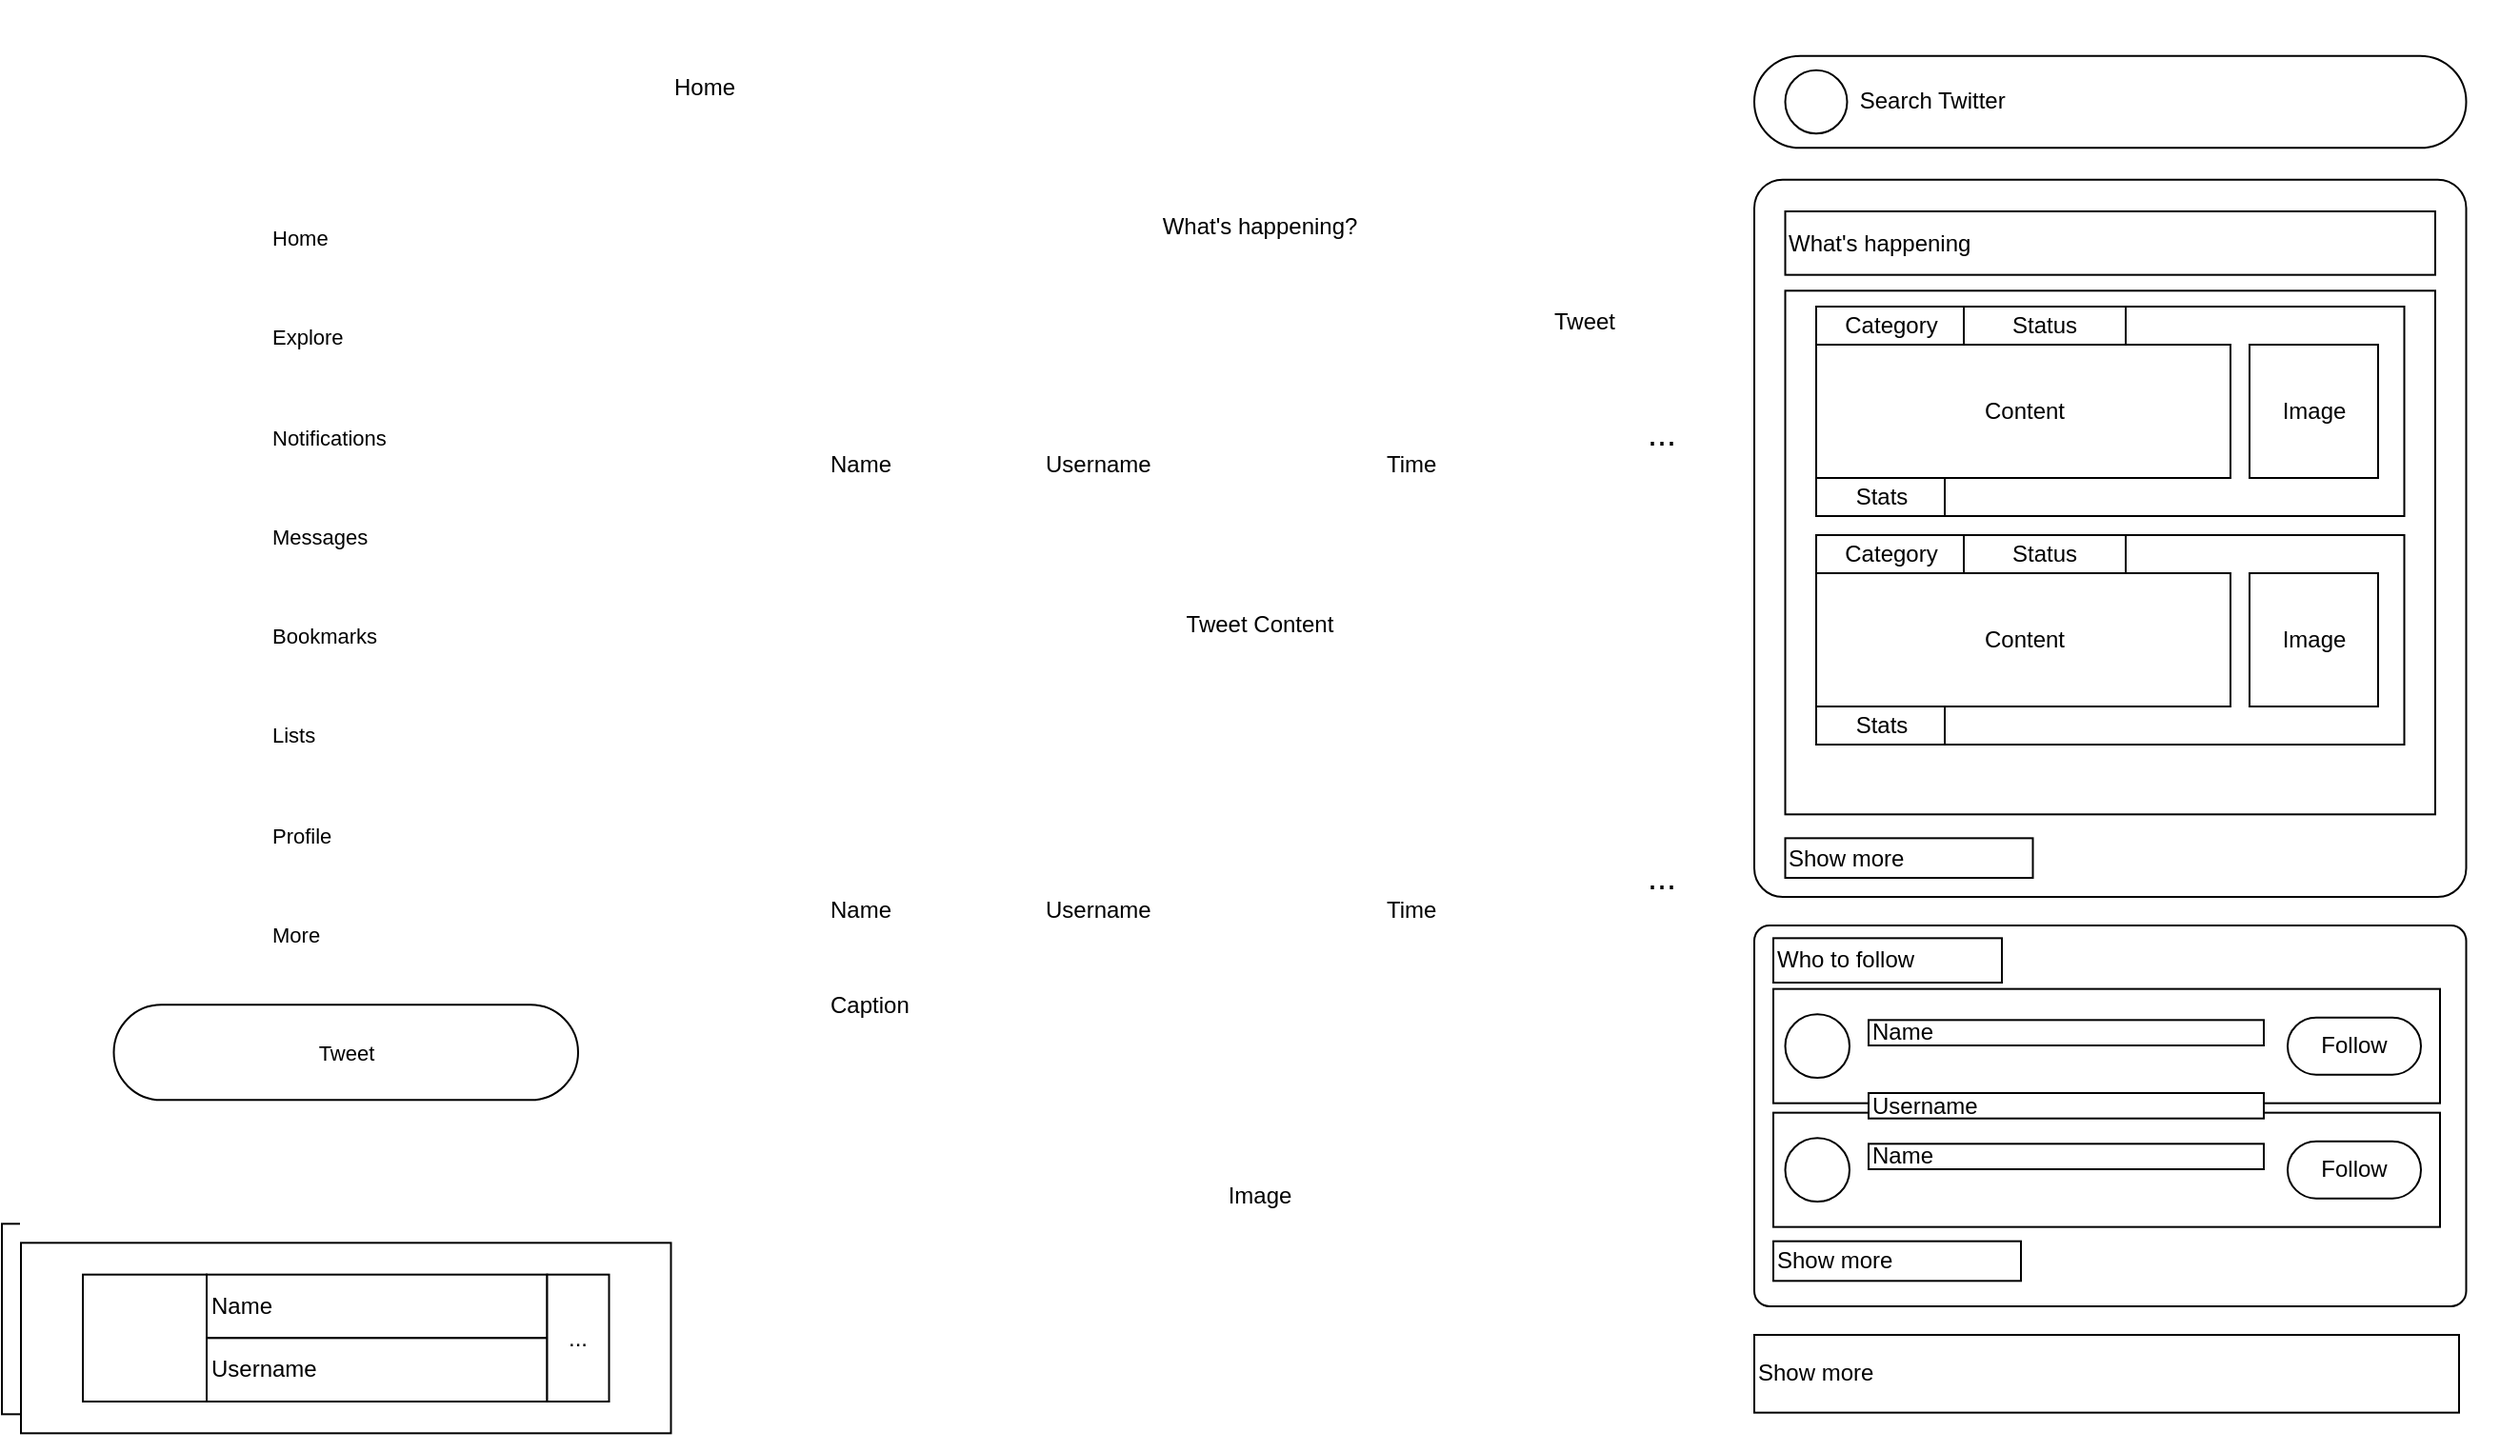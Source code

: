 <mxfile>
    <diagram id="u0QzRZmBRi4nPH_SOOtL" name="Page-1">
        <mxGraphModel dx="642" dy="354" grid="1" gridSize="10" guides="1" tooltips="1" connect="1" arrows="1" fold="1" page="1" pageScale="1" pageWidth="850" pageHeight="1100" math="0" shadow="0">
            <root>
                <mxCell id="0"/>
                <mxCell id="1" parent="0"/>
                <mxCell id="92" value="" style="group" vertex="1" connectable="0" parent="1">
                    <mxGeometry x="40" y="40" width="1300" height="750" as="geometry"/>
                </mxCell>
                <mxCell id="2" value="" style="rounded=0;whiteSpace=wrap;html=1;strokeColor=#FFFFFF;" parent="92" vertex="1">
                    <mxGeometry width="1300" height="750.0" as="geometry"/>
                </mxCell>
                <mxCell id="3" value="" style="rounded=0;whiteSpace=wrap;html=1;strokeColor=#FFFFFF;" parent="92" vertex="1">
                    <mxGeometry y="8.333" width="341.25" height="733.333" as="geometry"/>
                </mxCell>
                <mxCell id="4" value="" style="rounded=0;whiteSpace=wrap;html=1;strokeColor=#FFFFFF;" parent="92" vertex="1">
                    <mxGeometry x="893.75" y="8.333" width="406.25" height="733.333" as="geometry"/>
                </mxCell>
                <mxCell id="6" value="" style="rounded=0;whiteSpace=wrap;html=1;strokeColor=#FFFFFF;" parent="92" vertex="1">
                    <mxGeometry x="341.25" y="8.333" width="552.5" height="733.333" as="geometry"/>
                </mxCell>
                <mxCell id="7" value="" style="rounded=0;whiteSpace=wrap;html=1;strokeColor=#FFFFFF;" parent="92" vertex="1">
                    <mxGeometry x="341.25" y="8.333" width="552.5" height="58.333" as="geometry"/>
                </mxCell>
                <mxCell id="8" value="Home" style="rounded=0;whiteSpace=wrap;html=1;strokeColor=#FFFFFF;align=left;" parent="92" vertex="1">
                    <mxGeometry x="341.25" y="18.333" width="503.75" height="33.333" as="geometry"/>
                </mxCell>
                <mxCell id="9" value="" style="rounded=0;whiteSpace=wrap;html=1;strokeColor=#FFFFFF;" parent="92" vertex="1">
                    <mxGeometry x="845.0" y="18.333" width="32.5" height="33.333" as="geometry"/>
                </mxCell>
                <mxCell id="10" value="" style="ellipse;whiteSpace=wrap;html=1;strokeColor=#FFFFFF;" parent="92" vertex="1">
                    <mxGeometry x="853.125" y="26.667" width="16.25" height="16.667" as="geometry"/>
                </mxCell>
                <mxCell id="13" value="" style="rounded=0;whiteSpace=wrap;html=1;strokeColor=#FFFFFF;" parent="92" vertex="1">
                    <mxGeometry x="341.25" y="66.667" width="552.5" height="116.667" as="geometry"/>
                </mxCell>
                <mxCell id="16" value="" style="ellipse;whiteSpace=wrap;html=1;strokeColor=#FFFFFF;" parent="92" vertex="1">
                    <mxGeometry x="357.5" y="83.333" width="48.75" height="50" as="geometry"/>
                </mxCell>
                <mxCell id="17" value="What's happening?" style="rounded=0;whiteSpace=wrap;html=1;strokeColor=#FFFFFF;" parent="92" vertex="1">
                    <mxGeometry x="422.5" y="83.333" width="455.0" height="50" as="geometry"/>
                </mxCell>
                <mxCell id="18" value="" style="rounded=0;whiteSpace=wrap;html=1;strokeColor=#FFFFFF;" parent="92" vertex="1">
                    <mxGeometry x="422.5" y="141.667" width="32.5" height="33.333" as="geometry"/>
                </mxCell>
                <mxCell id="19" value="" style="rounded=0;whiteSpace=wrap;html=1;strokeColor=#FFFFFF;" parent="92" vertex="1">
                    <mxGeometry x="455.0" y="141.667" width="32.5" height="33.333" as="geometry"/>
                </mxCell>
                <mxCell id="20" value="" style="rounded=0;whiteSpace=wrap;html=1;strokeColor=#FFFFFF;" parent="92" vertex="1">
                    <mxGeometry x="487.5" y="141.667" width="32.5" height="33.333" as="geometry"/>
                </mxCell>
                <mxCell id="21" value="" style="rounded=0;whiteSpace=wrap;html=1;strokeColor=#FFFFFF;" parent="92" vertex="1">
                    <mxGeometry x="520.0" y="141.667" width="32.5" height="33.333" as="geometry"/>
                </mxCell>
                <mxCell id="22" value="" style="rounded=0;whiteSpace=wrap;html=1;strokeColor=#FFFFFF;" parent="92" vertex="1">
                    <mxGeometry x="552.5" y="141.667" width="32.5" height="33.333" as="geometry"/>
                </mxCell>
                <mxCell id="23" value="Tweet" style="rounded=0;whiteSpace=wrap;html=1;strokeColor=#FFFFFF;" parent="92" vertex="1">
                    <mxGeometry x="763.75" y="141.667" width="113.75" height="33.333" as="geometry"/>
                </mxCell>
                <mxCell id="31" value="" style="group" parent="92" vertex="1" connectable="0">
                    <mxGeometry x="341.25" y="200" width="552.5" height="216.667" as="geometry"/>
                </mxCell>
                <mxCell id="24" value="" style="rounded=0;whiteSpace=wrap;html=1;strokeColor=#FFFFFF;" parent="31" vertex="1">
                    <mxGeometry width="552.5" height="216.667" as="geometry"/>
                </mxCell>
                <mxCell id="25" value="" style="ellipse;whiteSpace=wrap;html=1;strokeColor=#FFFFFF;" parent="31" vertex="1">
                    <mxGeometry x="16.25" y="16.667" width="48.75" height="50" as="geometry"/>
                </mxCell>
                <mxCell id="29" value="&lt;font style=&quot;font-size: 18px&quot;&gt;...&lt;/font&gt;" style="text;html=1;strokeColor=none;fillColor=none;align=center;verticalAlign=middle;whiteSpace=wrap;rounded=0;" parent="31" vertex="1">
                    <mxGeometry x="487.5" width="65.0" height="33.333" as="geometry"/>
                </mxCell>
                <mxCell id="30" value="Tweet Content" style="rounded=0;whiteSpace=wrap;html=1;strokeColor=#FFFFFF;align=center;" parent="31" vertex="1">
                    <mxGeometry x="81.25" y="66.667" width="455.0" height="100" as="geometry"/>
                </mxCell>
                <mxCell id="79" value="" style="group" vertex="1" connectable="0" parent="31">
                    <mxGeometry x="81.25" y="16.667" width="390" height="33.333" as="geometry"/>
                </mxCell>
                <mxCell id="26" value="Username" style="rounded=0;whiteSpace=wrap;html=1;strokeColor=#FFFFFF;align=left;" parent="79" vertex="1">
                    <mxGeometry x="113.75" width="178.75" height="33.333" as="geometry"/>
                </mxCell>
                <mxCell id="27" value="Time" style="rounded=0;whiteSpace=wrap;html=1;strokeColor=#FFFFFF;align=left;" parent="79" vertex="1">
                    <mxGeometry x="292.5" width="97.5" height="33.333" as="geometry"/>
                </mxCell>
                <mxCell id="74" value="Name" style="rounded=0;whiteSpace=wrap;html=1;strokeColor=#FFFFFF;align=left;" vertex="1" parent="79">
                    <mxGeometry width="113.75" height="33.333" as="geometry"/>
                </mxCell>
                <mxCell id="32" value="" style="group" parent="92" vertex="1" connectable="0">
                    <mxGeometry x="341.25" y="433.333" width="552.5" height="283.333" as="geometry"/>
                </mxCell>
                <mxCell id="33" value="" style="rounded=0;whiteSpace=wrap;html=1;strokeColor=#FFFFFF;" parent="32" vertex="1">
                    <mxGeometry width="552.5" height="283.333" as="geometry"/>
                </mxCell>
                <mxCell id="34" value="" style="ellipse;whiteSpace=wrap;html=1;strokeColor=#FFFFFF;" parent="32" vertex="1">
                    <mxGeometry x="16.25" y="16.667" width="48.75" height="50" as="geometry"/>
                </mxCell>
                <mxCell id="37" value="&lt;font style=&quot;font-size: 18px&quot;&gt;...&lt;/font&gt;" style="text;html=1;strokeColor=none;fillColor=none;align=center;verticalAlign=middle;whiteSpace=wrap;rounded=0;" parent="32" vertex="1">
                    <mxGeometry x="487.5" width="65.0" height="33.333" as="geometry"/>
                </mxCell>
                <mxCell id="38" value="Image" style="rounded=0;whiteSpace=wrap;html=1;strokeColor=#FFFFFF;align=center;" parent="32" vertex="1">
                    <mxGeometry x="81.25" y="100" width="455.0" height="166.667" as="geometry"/>
                </mxCell>
                <mxCell id="78" value="" style="group" vertex="1" connectable="0" parent="32">
                    <mxGeometry x="81.25" y="16.667" width="390" height="33.333" as="geometry"/>
                </mxCell>
                <mxCell id="75" value="Username" style="rounded=0;whiteSpace=wrap;html=1;strokeColor=#FFFFFF;align=left;" vertex="1" parent="78">
                    <mxGeometry x="113.75" width="178.75" height="33.333" as="geometry"/>
                </mxCell>
                <mxCell id="76" value="Time" style="rounded=0;whiteSpace=wrap;html=1;strokeColor=#FFFFFF;align=left;" vertex="1" parent="78">
                    <mxGeometry x="292.5" width="97.5" height="33.333" as="geometry"/>
                </mxCell>
                <mxCell id="77" value="Name" style="rounded=0;whiteSpace=wrap;html=1;strokeColor=#FFFFFF;align=left;" vertex="1" parent="78">
                    <mxGeometry width="113.75" height="33.333" as="geometry"/>
                </mxCell>
                <mxCell id="39" value="Caption" style="rounded=0;whiteSpace=wrap;html=1;strokeColor=#FFFFFF;align=left;" parent="92" vertex="1">
                    <mxGeometry x="422.5" y="500" width="292.5" height="33.333" as="geometry"/>
                </mxCell>
                <mxCell id="64" value="&lt;span style=&quot;font-size: 11px&quot;&gt;Tweet&lt;/span&gt;" style="rounded=1;whiteSpace=wrap;html=1;arcSize=50;" vertex="1" parent="92">
                    <mxGeometry x="48.75" y="516.667" width="243.75" height="50" as="geometry"/>
                </mxCell>
                <mxCell id="65" value="" style="group" vertex="1" connectable="0" parent="92">
                    <mxGeometry x="48.75" y="33.333" width="243.75" height="466.667" as="geometry"/>
                </mxCell>
                <mxCell id="40" value="" style="ellipse;whiteSpace=wrap;html=1;strokeColor=#FFFFFF;" vertex="1" parent="65">
                    <mxGeometry width="40.625" height="40.465" as="geometry"/>
                </mxCell>
                <mxCell id="61" value="" style="rounded=0;whiteSpace=wrap;html=1;strokeColor=#FFFFFF;align=left;" vertex="1" parent="65">
                    <mxGeometry y="60.698" width="243.75" height="404.654" as="geometry"/>
                </mxCell>
                <mxCell id="62" value="" style="group" vertex="1" connectable="0" parent="65">
                    <mxGeometry y="60.698" width="223.437" height="405.969" as="geometry"/>
                </mxCell>
                <mxCell id="41" value="" style="ellipse;whiteSpace=wrap;html=1;strokeColor=#FFFFFF;" vertex="1" parent="62">
                    <mxGeometry width="40.625" height="39.16" as="geometry"/>
                </mxCell>
                <mxCell id="42" value="" style="ellipse;whiteSpace=wrap;html=1;strokeColor=#FFFFFF;" vertex="1" parent="62">
                    <mxGeometry y="52.213" width="40.625" height="39.16" as="geometry"/>
                </mxCell>
                <mxCell id="43" value="" style="ellipse;whiteSpace=wrap;html=1;strokeColor=#FFFFFF;" vertex="1" parent="62">
                    <mxGeometry y="104.427" width="40.625" height="39.16" as="geometry"/>
                </mxCell>
                <mxCell id="44" value="" style="ellipse;whiteSpace=wrap;html=1;strokeColor=#FFFFFF;" vertex="1" parent="62">
                    <mxGeometry y="156.64" width="40.625" height="39.16" as="geometry"/>
                </mxCell>
                <mxCell id="45" value="" style="ellipse;whiteSpace=wrap;html=1;strokeColor=#FFFFFF;" vertex="1" parent="62">
                    <mxGeometry y="208.853" width="40.625" height="39.16" as="geometry"/>
                </mxCell>
                <mxCell id="46" value="" style="ellipse;whiteSpace=wrap;html=1;strokeColor=#FFFFFF;" vertex="1" parent="62">
                    <mxGeometry y="261.067" width="40.625" height="39.16" as="geometry"/>
                </mxCell>
                <mxCell id="47" value="" style="ellipse;whiteSpace=wrap;html=1;strokeColor=#FFFFFF;" vertex="1" parent="62">
                    <mxGeometry y="313.28" width="40.625" height="39.16" as="geometry"/>
                </mxCell>
                <mxCell id="48" value="" style="ellipse;whiteSpace=wrap;html=1;strokeColor=#FFFFFF;" vertex="1" parent="62">
                    <mxGeometry y="365.493" width="40.625" height="39.16" as="geometry"/>
                </mxCell>
                <mxCell id="53" value="&lt;font style=&quot;font-size: 11px&quot;&gt;Home&lt;/font&gt;" style="rounded=0;whiteSpace=wrap;html=1;strokeColor=#FFFFFF;align=left;" vertex="1" parent="62">
                    <mxGeometry x="81.25" width="142.188" height="40.465" as="geometry"/>
                </mxCell>
                <mxCell id="54" value="&lt;font style=&quot;font-size: 11px&quot;&gt;Explore&lt;/font&gt;" style="rounded=0;whiteSpace=wrap;html=1;strokeColor=#FFFFFF;align=left;" vertex="1" parent="62">
                    <mxGeometry x="81.25" y="52.221" width="142.188" height="40.465" as="geometry"/>
                </mxCell>
                <mxCell id="55" value="&lt;font style=&quot;font-size: 11px&quot;&gt;Notifications&lt;/font&gt;" style="rounded=0;whiteSpace=wrap;html=1;strokeColor=#FFFFFF;align=left;" vertex="1" parent="62">
                    <mxGeometry x="81.25" y="104.421" width="142.188" height="40.465" as="geometry"/>
                </mxCell>
                <mxCell id="56" value="&lt;font style=&quot;font-size: 11px&quot;&gt;Messages&lt;/font&gt;" style="rounded=0;whiteSpace=wrap;html=1;strokeColor=#FFFFFF;align=left;" vertex="1" parent="62">
                    <mxGeometry x="81.25" y="156.641" width="142.188" height="40.465" as="geometry"/>
                </mxCell>
                <mxCell id="57" value="&lt;font style=&quot;font-size: 11px&quot;&gt;Bookmarks&lt;/font&gt;" style="rounded=0;whiteSpace=wrap;html=1;strokeColor=#FFFFFF;align=left;" vertex="1" parent="62">
                    <mxGeometry x="81.25" y="208.862" width="142.188" height="40.465" as="geometry"/>
                </mxCell>
                <mxCell id="58" value="&lt;font style=&quot;font-size: 11px&quot;&gt;Lists&lt;/font&gt;" style="rounded=0;whiteSpace=wrap;html=1;strokeColor=#FFFFFF;align=left;" vertex="1" parent="62">
                    <mxGeometry x="81.25" y="261.062" width="142.188" height="40.465" as="geometry"/>
                </mxCell>
                <mxCell id="59" value="&lt;font style=&quot;font-size: 11px&quot;&gt;Profile&lt;/font&gt;" style="rounded=0;whiteSpace=wrap;html=1;strokeColor=#FFFFFF;align=left;" vertex="1" parent="62">
                    <mxGeometry x="81.25" y="313.283" width="142.188" height="40.465" as="geometry"/>
                </mxCell>
                <mxCell id="60" value="&lt;font style=&quot;font-size: 11px&quot;&gt;More&lt;/font&gt;" style="rounded=0;whiteSpace=wrap;html=1;strokeColor=#FFFFFF;align=left;" vertex="1" parent="62">
                    <mxGeometry x="81.25" y="365.503" width="142.188" height="40.465" as="geometry"/>
                </mxCell>
                <mxCell id="66" value="" style="rounded=0;whiteSpace=wrap;html=1;" vertex="1" parent="92">
                    <mxGeometry y="641.667" width="341.25" height="100" as="geometry"/>
                </mxCell>
                <mxCell id="73" value="" style="group" vertex="1" connectable="0" parent="92">
                    <mxGeometry x="32.5" y="658.333" width="276.25" height="66.667" as="geometry"/>
                </mxCell>
                <mxCell id="69" value="" style="rounded=0;whiteSpace=wrap;html=1;" vertex="1" parent="73">
                    <mxGeometry width="65.0" height="66.667" as="geometry"/>
                </mxCell>
                <mxCell id="67" value="" style="ellipse;whiteSpace=wrap;html=1;strokeColor=#FFFFFF;" vertex="1" parent="73">
                    <mxGeometry x="8.125" y="8.333" width="48.75" height="50" as="geometry"/>
                </mxCell>
                <mxCell id="70" value="Name" style="rounded=0;whiteSpace=wrap;html=1;align=left;" vertex="1" parent="73">
                    <mxGeometry x="65.0" width="178.75" height="33.333" as="geometry"/>
                </mxCell>
                <mxCell id="71" value="Username" style="rounded=0;whiteSpace=wrap;html=1;align=left;" vertex="1" parent="73">
                    <mxGeometry x="65.0" y="33.333" width="178.75" height="33.333" as="geometry"/>
                </mxCell>
                <mxCell id="72" value="..." style="rounded=0;whiteSpace=wrap;html=1;" vertex="1" parent="73">
                    <mxGeometry x="243.75" width="32.5" height="66.667" as="geometry"/>
                </mxCell>
                <mxCell id="80" value="&amp;nbsp; &amp;nbsp; &amp;nbsp; &amp;nbsp; &amp;nbsp; &amp;nbsp; &amp;nbsp; &amp;nbsp; Search Twitter" style="rounded=1;whiteSpace=wrap;html=1;arcSize=50;align=left;" vertex="1" parent="92">
                    <mxGeometry x="910.0" y="18.333" width="373.75" height="48.333" as="geometry"/>
                </mxCell>
                <mxCell id="81" value="" style="ellipse;whiteSpace=wrap;html=1;" vertex="1" parent="92">
                    <mxGeometry x="926.25" y="25.833" width="32.5" height="33.333" as="geometry"/>
                </mxCell>
                <mxCell id="82" value="" style="rounded=1;whiteSpace=wrap;html=1;arcSize=4;" vertex="1" parent="92">
                    <mxGeometry x="910.0" y="83.333" width="373.75" height="400" as="geometry"/>
                </mxCell>
                <mxCell id="83" value="" style="rounded=1;whiteSpace=wrap;html=1;arcSize=4;" vertex="1" parent="92">
                    <mxGeometry x="910.0" y="500" width="373.75" height="166.667" as="geometry"/>
                </mxCell>
                <mxCell id="84" value="What's happening" style="rounded=0;whiteSpace=wrap;html=1;align=left;" vertex="1" parent="92">
                    <mxGeometry x="926.25" y="100" width="341.25" height="33.333" as="geometry"/>
                </mxCell>
                <mxCell id="85" value="" style="rounded=0;whiteSpace=wrap;html=1;align=left;" vertex="1" parent="92">
                    <mxGeometry x="926.25" y="141.667" width="341.25" height="275" as="geometry"/>
                </mxCell>
                <mxCell id="86" value="Show more" style="rounded=0;whiteSpace=wrap;html=1;align=left;" vertex="1" parent="92">
                    <mxGeometry x="926.25" y="429.167" width="130.0" height="37.5" as="geometry"/>
                </mxCell>
                <mxCell id="88" value="Content" style="rounded=0;whiteSpace=wrap;html=1;" vertex="1" parent="92">
                    <mxGeometry x="942.5" y="150" width="308.75" height="110" as="geometry"/>
                </mxCell>
                <mxCell id="89" value="Category" style="rounded=0;whiteSpace=wrap;html=1;" vertex="1" parent="92">
                    <mxGeometry x="942.5" y="150" width="77.5" height="20" as="geometry"/>
                </mxCell>
                <mxCell id="90" value="Status" style="rounded=0;whiteSpace=wrap;html=1;" vertex="1" parent="92">
                    <mxGeometry x="1020" y="150" width="85" height="20" as="geometry"/>
                </mxCell>
                <mxCell id="91" value="Stats" style="rounded=0;whiteSpace=wrap;html=1;" vertex="1" parent="92">
                    <mxGeometry x="942.5" y="240" width="67.5" height="20" as="geometry"/>
                </mxCell>
                <mxCell id="93" value="" style="group" vertex="1" connectable="0" parent="1">
                    <mxGeometry x="50" y="50" width="1300" height="750" as="geometry"/>
                </mxCell>
                <mxCell id="94" value="" style="rounded=0;whiteSpace=wrap;html=1;strokeColor=#FFFFFF;" vertex="1" parent="93">
                    <mxGeometry width="1300" height="750.0" as="geometry"/>
                </mxCell>
                <mxCell id="95" value="" style="rounded=0;whiteSpace=wrap;html=1;strokeColor=#FFFFFF;" vertex="1" parent="93">
                    <mxGeometry y="8.333" width="341.25" height="733.333" as="geometry"/>
                </mxCell>
                <mxCell id="96" value="" style="rounded=0;whiteSpace=wrap;html=1;strokeColor=#FFFFFF;" vertex="1" parent="93">
                    <mxGeometry x="893.75" y="8.333" width="406.25" height="733.333" as="geometry"/>
                </mxCell>
                <mxCell id="97" value="" style="rounded=0;whiteSpace=wrap;html=1;strokeColor=#FFFFFF;" vertex="1" parent="93">
                    <mxGeometry x="341.25" y="8.333" width="552.5" height="733.333" as="geometry"/>
                </mxCell>
                <mxCell id="98" value="" style="rounded=0;whiteSpace=wrap;html=1;strokeColor=#FFFFFF;" vertex="1" parent="93">
                    <mxGeometry x="341.25" y="8.333" width="552.5" height="58.333" as="geometry"/>
                </mxCell>
                <mxCell id="99" value="Home" style="rounded=0;whiteSpace=wrap;html=1;strokeColor=#FFFFFF;align=left;" vertex="1" parent="93">
                    <mxGeometry x="341.25" y="18.333" width="503.75" height="33.333" as="geometry"/>
                </mxCell>
                <mxCell id="100" value="" style="rounded=0;whiteSpace=wrap;html=1;strokeColor=#FFFFFF;" vertex="1" parent="93">
                    <mxGeometry x="845.0" y="18.333" width="32.5" height="33.333" as="geometry"/>
                </mxCell>
                <mxCell id="101" value="" style="ellipse;whiteSpace=wrap;html=1;strokeColor=#FFFFFF;" vertex="1" parent="93">
                    <mxGeometry x="853.125" y="26.667" width="16.25" height="16.667" as="geometry"/>
                </mxCell>
                <mxCell id="102" value="" style="rounded=0;whiteSpace=wrap;html=1;strokeColor=#FFFFFF;" vertex="1" parent="93">
                    <mxGeometry x="341.25" y="66.667" width="552.5" height="116.667" as="geometry"/>
                </mxCell>
                <mxCell id="103" value="" style="ellipse;whiteSpace=wrap;html=1;strokeColor=#FFFFFF;" vertex="1" parent="93">
                    <mxGeometry x="357.5" y="83.333" width="48.75" height="50" as="geometry"/>
                </mxCell>
                <mxCell id="104" value="What's happening?" style="rounded=0;whiteSpace=wrap;html=1;strokeColor=#FFFFFF;" vertex="1" parent="93">
                    <mxGeometry x="422.5" y="83.333" width="455.0" height="50" as="geometry"/>
                </mxCell>
                <mxCell id="105" value="" style="rounded=0;whiteSpace=wrap;html=1;strokeColor=#FFFFFF;" vertex="1" parent="93">
                    <mxGeometry x="422.5" y="141.667" width="32.5" height="33.333" as="geometry"/>
                </mxCell>
                <mxCell id="106" value="" style="rounded=0;whiteSpace=wrap;html=1;strokeColor=#FFFFFF;" vertex="1" parent="93">
                    <mxGeometry x="455.0" y="141.667" width="32.5" height="33.333" as="geometry"/>
                </mxCell>
                <mxCell id="107" value="" style="rounded=0;whiteSpace=wrap;html=1;strokeColor=#FFFFFF;" vertex="1" parent="93">
                    <mxGeometry x="487.5" y="141.667" width="32.5" height="33.333" as="geometry"/>
                </mxCell>
                <mxCell id="108" value="" style="rounded=0;whiteSpace=wrap;html=1;strokeColor=#FFFFFF;" vertex="1" parent="93">
                    <mxGeometry x="520.0" y="141.667" width="32.5" height="33.333" as="geometry"/>
                </mxCell>
                <mxCell id="109" value="" style="rounded=0;whiteSpace=wrap;html=1;strokeColor=#FFFFFF;" vertex="1" parent="93">
                    <mxGeometry x="552.5" y="141.667" width="32.5" height="33.333" as="geometry"/>
                </mxCell>
                <mxCell id="110" value="Tweet" style="rounded=0;whiteSpace=wrap;html=1;strokeColor=#FFFFFF;" vertex="1" parent="93">
                    <mxGeometry x="763.75" y="141.667" width="113.75" height="33.333" as="geometry"/>
                </mxCell>
                <mxCell id="111" value="" style="group" vertex="1" connectable="0" parent="93">
                    <mxGeometry x="341.25" y="200" width="552.5" height="216.667" as="geometry"/>
                </mxCell>
                <mxCell id="112" value="" style="rounded=0;whiteSpace=wrap;html=1;strokeColor=#FFFFFF;" vertex="1" parent="111">
                    <mxGeometry width="552.5" height="216.667" as="geometry"/>
                </mxCell>
                <mxCell id="113" value="" style="ellipse;whiteSpace=wrap;html=1;strokeColor=#FFFFFF;" vertex="1" parent="111">
                    <mxGeometry x="16.25" y="16.667" width="48.75" height="50" as="geometry"/>
                </mxCell>
                <mxCell id="114" value="&lt;font style=&quot;font-size: 18px&quot;&gt;...&lt;/font&gt;" style="text;html=1;strokeColor=none;fillColor=none;align=center;verticalAlign=middle;whiteSpace=wrap;rounded=0;" vertex="1" parent="111">
                    <mxGeometry x="487.5" width="65.0" height="33.333" as="geometry"/>
                </mxCell>
                <mxCell id="115" value="Tweet Content" style="rounded=0;whiteSpace=wrap;html=1;strokeColor=#FFFFFF;align=center;" vertex="1" parent="111">
                    <mxGeometry x="81.25" y="66.667" width="455.0" height="100" as="geometry"/>
                </mxCell>
                <mxCell id="116" value="" style="group" vertex="1" connectable="0" parent="111">
                    <mxGeometry x="81.25" y="16.667" width="390" height="33.333" as="geometry"/>
                </mxCell>
                <mxCell id="117" value="Username" style="rounded=0;whiteSpace=wrap;html=1;strokeColor=#FFFFFF;align=left;" vertex="1" parent="116">
                    <mxGeometry x="113.75" width="178.75" height="33.333" as="geometry"/>
                </mxCell>
                <mxCell id="118" value="Time" style="rounded=0;whiteSpace=wrap;html=1;strokeColor=#FFFFFF;align=left;" vertex="1" parent="116">
                    <mxGeometry x="292.5" width="97.5" height="33.333" as="geometry"/>
                </mxCell>
                <mxCell id="119" value="Name" style="rounded=0;whiteSpace=wrap;html=1;strokeColor=#FFFFFF;align=left;" vertex="1" parent="116">
                    <mxGeometry width="113.75" height="33.333" as="geometry"/>
                </mxCell>
                <mxCell id="120" value="" style="group" vertex="1" connectable="0" parent="93">
                    <mxGeometry x="341.25" y="433.333" width="552.5" height="283.333" as="geometry"/>
                </mxCell>
                <mxCell id="121" value="" style="rounded=0;whiteSpace=wrap;html=1;strokeColor=#FFFFFF;" vertex="1" parent="120">
                    <mxGeometry width="552.5" height="283.333" as="geometry"/>
                </mxCell>
                <mxCell id="122" value="" style="ellipse;whiteSpace=wrap;html=1;strokeColor=#FFFFFF;" vertex="1" parent="120">
                    <mxGeometry x="16.25" y="16.667" width="48.75" height="50" as="geometry"/>
                </mxCell>
                <mxCell id="123" value="&lt;font style=&quot;font-size: 18px&quot;&gt;...&lt;/font&gt;" style="text;html=1;strokeColor=none;fillColor=none;align=center;verticalAlign=middle;whiteSpace=wrap;rounded=0;" vertex="1" parent="120">
                    <mxGeometry x="487.5" width="65.0" height="33.333" as="geometry"/>
                </mxCell>
                <mxCell id="124" value="Image" style="rounded=0;whiteSpace=wrap;html=1;strokeColor=#FFFFFF;align=center;" vertex="1" parent="120">
                    <mxGeometry x="81.25" y="100" width="455.0" height="166.667" as="geometry"/>
                </mxCell>
                <mxCell id="125" value="" style="group" vertex="1" connectable="0" parent="120">
                    <mxGeometry x="81.25" y="16.667" width="390" height="33.333" as="geometry"/>
                </mxCell>
                <mxCell id="126" value="Username" style="rounded=0;whiteSpace=wrap;html=1;strokeColor=#FFFFFF;align=left;" vertex="1" parent="125">
                    <mxGeometry x="113.75" width="178.75" height="33.333" as="geometry"/>
                </mxCell>
                <mxCell id="127" value="Time" style="rounded=0;whiteSpace=wrap;html=1;strokeColor=#FFFFFF;align=left;" vertex="1" parent="125">
                    <mxGeometry x="292.5" width="97.5" height="33.333" as="geometry"/>
                </mxCell>
                <mxCell id="128" value="Name" style="rounded=0;whiteSpace=wrap;html=1;strokeColor=#FFFFFF;align=left;" vertex="1" parent="125">
                    <mxGeometry width="113.75" height="33.333" as="geometry"/>
                </mxCell>
                <mxCell id="129" value="Caption" style="rounded=0;whiteSpace=wrap;html=1;strokeColor=#FFFFFF;align=left;" vertex="1" parent="93">
                    <mxGeometry x="422.5" y="500" width="292.5" height="33.333" as="geometry"/>
                </mxCell>
                <mxCell id="130" value="&lt;span style=&quot;font-size: 11px&quot;&gt;Tweet&lt;/span&gt;" style="rounded=1;whiteSpace=wrap;html=1;arcSize=50;" vertex="1" parent="93">
                    <mxGeometry x="48.75" y="516.667" width="243.75" height="50" as="geometry"/>
                </mxCell>
                <mxCell id="131" value="" style="group" vertex="1" connectable="0" parent="93">
                    <mxGeometry x="48.75" y="33.333" width="243.75" height="466.667" as="geometry"/>
                </mxCell>
                <mxCell id="132" value="" style="ellipse;whiteSpace=wrap;html=1;strokeColor=#FFFFFF;" vertex="1" parent="131">
                    <mxGeometry width="40.625" height="40.465" as="geometry"/>
                </mxCell>
                <mxCell id="133" value="" style="rounded=0;whiteSpace=wrap;html=1;strokeColor=#FFFFFF;align=left;" vertex="1" parent="131">
                    <mxGeometry y="60.698" width="243.75" height="404.654" as="geometry"/>
                </mxCell>
                <mxCell id="134" value="" style="group" vertex="1" connectable="0" parent="131">
                    <mxGeometry y="60.698" width="223.437" height="405.969" as="geometry"/>
                </mxCell>
                <mxCell id="135" value="" style="ellipse;whiteSpace=wrap;html=1;strokeColor=#FFFFFF;" vertex="1" parent="134">
                    <mxGeometry width="40.625" height="39.16" as="geometry"/>
                </mxCell>
                <mxCell id="136" value="" style="ellipse;whiteSpace=wrap;html=1;strokeColor=#FFFFFF;" vertex="1" parent="134">
                    <mxGeometry y="52.213" width="40.625" height="39.16" as="geometry"/>
                </mxCell>
                <mxCell id="137" value="" style="ellipse;whiteSpace=wrap;html=1;strokeColor=#FFFFFF;" vertex="1" parent="134">
                    <mxGeometry y="104.427" width="40.625" height="39.16" as="geometry"/>
                </mxCell>
                <mxCell id="138" value="" style="ellipse;whiteSpace=wrap;html=1;strokeColor=#FFFFFF;" vertex="1" parent="134">
                    <mxGeometry y="156.64" width="40.625" height="39.16" as="geometry"/>
                </mxCell>
                <mxCell id="139" value="" style="ellipse;whiteSpace=wrap;html=1;strokeColor=#FFFFFF;" vertex="1" parent="134">
                    <mxGeometry y="208.853" width="40.625" height="39.16" as="geometry"/>
                </mxCell>
                <mxCell id="140" value="" style="ellipse;whiteSpace=wrap;html=1;strokeColor=#FFFFFF;" vertex="1" parent="134">
                    <mxGeometry y="261.067" width="40.625" height="39.16" as="geometry"/>
                </mxCell>
                <mxCell id="141" value="" style="ellipse;whiteSpace=wrap;html=1;strokeColor=#FFFFFF;" vertex="1" parent="134">
                    <mxGeometry y="313.28" width="40.625" height="39.16" as="geometry"/>
                </mxCell>
                <mxCell id="142" value="" style="ellipse;whiteSpace=wrap;html=1;strokeColor=#FFFFFF;" vertex="1" parent="134">
                    <mxGeometry y="365.493" width="40.625" height="39.16" as="geometry"/>
                </mxCell>
                <mxCell id="143" value="&lt;font style=&quot;font-size: 11px&quot;&gt;Home&lt;/font&gt;" style="rounded=0;whiteSpace=wrap;html=1;strokeColor=#FFFFFF;align=left;" vertex="1" parent="134">
                    <mxGeometry x="81.25" width="142.188" height="40.465" as="geometry"/>
                </mxCell>
                <mxCell id="144" value="&lt;font style=&quot;font-size: 11px&quot;&gt;Explore&lt;/font&gt;" style="rounded=0;whiteSpace=wrap;html=1;strokeColor=#FFFFFF;align=left;" vertex="1" parent="134">
                    <mxGeometry x="81.25" y="52.221" width="142.188" height="40.465" as="geometry"/>
                </mxCell>
                <mxCell id="145" value="&lt;font style=&quot;font-size: 11px&quot;&gt;Notifications&lt;/font&gt;" style="rounded=0;whiteSpace=wrap;html=1;strokeColor=#FFFFFF;align=left;" vertex="1" parent="134">
                    <mxGeometry x="81.25" y="104.421" width="142.188" height="40.465" as="geometry"/>
                </mxCell>
                <mxCell id="146" value="&lt;font style=&quot;font-size: 11px&quot;&gt;Messages&lt;/font&gt;" style="rounded=0;whiteSpace=wrap;html=1;strokeColor=#FFFFFF;align=left;" vertex="1" parent="134">
                    <mxGeometry x="81.25" y="156.641" width="142.188" height="40.465" as="geometry"/>
                </mxCell>
                <mxCell id="147" value="&lt;font style=&quot;font-size: 11px&quot;&gt;Bookmarks&lt;/font&gt;" style="rounded=0;whiteSpace=wrap;html=1;strokeColor=#FFFFFF;align=left;" vertex="1" parent="134">
                    <mxGeometry x="81.25" y="208.862" width="142.188" height="40.465" as="geometry"/>
                </mxCell>
                <mxCell id="148" value="&lt;font style=&quot;font-size: 11px&quot;&gt;Lists&lt;/font&gt;" style="rounded=0;whiteSpace=wrap;html=1;strokeColor=#FFFFFF;align=left;" vertex="1" parent="134">
                    <mxGeometry x="81.25" y="261.062" width="142.188" height="40.465" as="geometry"/>
                </mxCell>
                <mxCell id="149" value="&lt;font style=&quot;font-size: 11px&quot;&gt;Profile&lt;/font&gt;" style="rounded=0;whiteSpace=wrap;html=1;strokeColor=#FFFFFF;align=left;" vertex="1" parent="134">
                    <mxGeometry x="81.25" y="313.283" width="142.188" height="40.465" as="geometry"/>
                </mxCell>
                <mxCell id="150" value="&lt;font style=&quot;font-size: 11px&quot;&gt;More&lt;/font&gt;" style="rounded=0;whiteSpace=wrap;html=1;strokeColor=#FFFFFF;align=left;" vertex="1" parent="134">
                    <mxGeometry x="81.25" y="365.503" width="142.188" height="40.465" as="geometry"/>
                </mxCell>
                <mxCell id="151" value="" style="rounded=0;whiteSpace=wrap;html=1;" vertex="1" parent="93">
                    <mxGeometry y="641.667" width="341.25" height="100" as="geometry"/>
                </mxCell>
                <mxCell id="152" value="" style="group" vertex="1" connectable="0" parent="93">
                    <mxGeometry x="32.5" y="658.333" width="276.25" height="66.667" as="geometry"/>
                </mxCell>
                <mxCell id="153" value="" style="rounded=0;whiteSpace=wrap;html=1;" vertex="1" parent="152">
                    <mxGeometry width="65.0" height="66.667" as="geometry"/>
                </mxCell>
                <mxCell id="154" value="" style="ellipse;whiteSpace=wrap;html=1;strokeColor=#FFFFFF;" vertex="1" parent="152">
                    <mxGeometry x="8.125" y="8.333" width="48.75" height="50" as="geometry"/>
                </mxCell>
                <mxCell id="155" value="Name" style="rounded=0;whiteSpace=wrap;html=1;align=left;" vertex="1" parent="152">
                    <mxGeometry x="65.0" width="178.75" height="33.333" as="geometry"/>
                </mxCell>
                <mxCell id="156" value="Username" style="rounded=0;whiteSpace=wrap;html=1;align=left;" vertex="1" parent="152">
                    <mxGeometry x="65.0" y="33.333" width="178.75" height="33.333" as="geometry"/>
                </mxCell>
                <mxCell id="157" value="..." style="rounded=0;whiteSpace=wrap;html=1;" vertex="1" parent="152">
                    <mxGeometry x="243.75" width="32.5" height="66.667" as="geometry"/>
                </mxCell>
                <mxCell id="158" value="&amp;nbsp; &amp;nbsp; &amp;nbsp; &amp;nbsp; &amp;nbsp; &amp;nbsp; &amp;nbsp; &amp;nbsp; Search Twitter" style="rounded=1;whiteSpace=wrap;html=1;arcSize=50;align=left;" vertex="1" parent="93">
                    <mxGeometry x="910.0" y="18.333" width="373.75" height="48.333" as="geometry"/>
                </mxCell>
                <mxCell id="159" value="" style="ellipse;whiteSpace=wrap;html=1;" vertex="1" parent="93">
                    <mxGeometry x="926.25" y="25.833" width="32.5" height="33.333" as="geometry"/>
                </mxCell>
                <mxCell id="160" value="" style="rounded=1;whiteSpace=wrap;html=1;arcSize=4;" vertex="1" parent="93">
                    <mxGeometry x="910.0" y="83.333" width="373.75" height="400" as="geometry"/>
                </mxCell>
                <mxCell id="161" value="" style="rounded=1;whiteSpace=wrap;html=1;arcSize=4;" vertex="1" parent="93">
                    <mxGeometry x="910.0" y="500" width="373.75" height="166.667" as="geometry"/>
                </mxCell>
                <mxCell id="162" value="What's happening" style="rounded=0;whiteSpace=wrap;html=1;align=left;" vertex="1" parent="93">
                    <mxGeometry x="926.25" y="100" width="341.25" height="33.333" as="geometry"/>
                </mxCell>
                <mxCell id="163" value="" style="rounded=0;whiteSpace=wrap;html=1;align=left;" vertex="1" parent="93">
                    <mxGeometry x="926.25" y="141.667" width="341.25" height="275" as="geometry"/>
                </mxCell>
                <mxCell id="164" value="Show more" style="rounded=0;whiteSpace=wrap;html=1;align=left;" vertex="1" parent="93">
                    <mxGeometry x="926.25" y="429.167" width="130.0" height="37.5" as="geometry"/>
                </mxCell>
                <mxCell id="171" value="" style="group" vertex="1" connectable="0" parent="93">
                    <mxGeometry x="942.5" y="150" width="308.75" height="110" as="geometry"/>
                </mxCell>
                <mxCell id="165" value="" style="rounded=0;whiteSpace=wrap;html=1;" vertex="1" parent="171">
                    <mxGeometry width="308.75" height="110" as="geometry"/>
                </mxCell>
                <mxCell id="166" value="Category" style="rounded=0;whiteSpace=wrap;html=1;" vertex="1" parent="171">
                    <mxGeometry width="77.5" height="20" as="geometry"/>
                </mxCell>
                <mxCell id="167" value="Status" style="rounded=0;whiteSpace=wrap;html=1;" vertex="1" parent="171">
                    <mxGeometry x="77.5" width="85" height="20" as="geometry"/>
                </mxCell>
                <mxCell id="168" value="Stats" style="rounded=0;whiteSpace=wrap;html=1;" vertex="1" parent="171">
                    <mxGeometry y="90" width="67.5" height="20" as="geometry"/>
                </mxCell>
                <mxCell id="169" value="Content" style="rounded=0;whiteSpace=wrap;html=1;" vertex="1" parent="171">
                    <mxGeometry y="20" width="217.5" height="70" as="geometry"/>
                </mxCell>
                <mxCell id="170" value="Image" style="rounded=0;whiteSpace=wrap;html=1;" vertex="1" parent="171">
                    <mxGeometry x="227.5" y="20" width="67.5" height="70" as="geometry"/>
                </mxCell>
                <mxCell id="172" value="" style="group" vertex="1" connectable="0" parent="93">
                    <mxGeometry x="942.5" y="270" width="308.75" height="110" as="geometry"/>
                </mxCell>
                <mxCell id="173" value="" style="rounded=0;whiteSpace=wrap;html=1;" vertex="1" parent="172">
                    <mxGeometry width="308.75" height="110" as="geometry"/>
                </mxCell>
                <mxCell id="174" value="Category" style="rounded=0;whiteSpace=wrap;html=1;" vertex="1" parent="172">
                    <mxGeometry width="77.5" height="20" as="geometry"/>
                </mxCell>
                <mxCell id="175" value="Status" style="rounded=0;whiteSpace=wrap;html=1;" vertex="1" parent="172">
                    <mxGeometry x="77.5" width="85" height="20" as="geometry"/>
                </mxCell>
                <mxCell id="176" value="Stats" style="rounded=0;whiteSpace=wrap;html=1;" vertex="1" parent="172">
                    <mxGeometry y="90" width="67.5" height="20" as="geometry"/>
                </mxCell>
                <mxCell id="177" value="Content" style="rounded=0;whiteSpace=wrap;html=1;" vertex="1" parent="172">
                    <mxGeometry y="20" width="217.5" height="70" as="geometry"/>
                </mxCell>
                <mxCell id="178" value="Image" style="rounded=0;whiteSpace=wrap;html=1;" vertex="1" parent="172">
                    <mxGeometry x="227.5" y="20" width="67.5" height="70" as="geometry"/>
                </mxCell>
                <mxCell id="179" value="Who to follow" style="rounded=0;whiteSpace=wrap;html=1;align=left;" vertex="1" parent="93">
                    <mxGeometry x="920" y="506.67" width="120" height="23.33" as="geometry"/>
                </mxCell>
                <mxCell id="182" value="" style="rounded=0;whiteSpace=wrap;html=1;" vertex="1" parent="93">
                    <mxGeometry x="920" y="533.33" width="350" height="60" as="geometry"/>
                </mxCell>
                <mxCell id="183" value="Follow" style="rounded=1;whiteSpace=wrap;html=1;arcSize=50;" vertex="1" parent="93">
                    <mxGeometry x="1190" y="548.33" width="70" height="30" as="geometry"/>
                </mxCell>
                <mxCell id="184" value="" style="ellipse;whiteSpace=wrap;html=1;" vertex="1" parent="93">
                    <mxGeometry x="926.25" y="546.66" width="33.75" height="33.33" as="geometry"/>
                </mxCell>
                <mxCell id="185" value="Name" style="rounded=0;whiteSpace=wrap;html=1;align=left;" vertex="1" parent="93">
                    <mxGeometry x="970" y="546.66" width="207.5" height="13.34" as="geometry"/>
                </mxCell>
                <mxCell id="186" value=" " style="group" vertex="1" connectable="0" parent="1">
                    <mxGeometry x="50" y="50" width="1300" height="750" as="geometry"/>
                </mxCell>
                <mxCell id="187" value="" style="rounded=0;whiteSpace=wrap;html=1;strokeColor=#FFFFFF;" vertex="1" parent="186">
                    <mxGeometry width="1300" height="750.0" as="geometry"/>
                </mxCell>
                <mxCell id="188" value="" style="rounded=0;whiteSpace=wrap;html=1;strokeColor=#FFFFFF;" vertex="1" parent="186">
                    <mxGeometry y="8.333" width="341.25" height="733.333" as="geometry"/>
                </mxCell>
                <mxCell id="189" value="" style="rounded=0;whiteSpace=wrap;html=1;strokeColor=#FFFFFF;" vertex="1" parent="186">
                    <mxGeometry x="893.75" y="8.333" width="406.25" height="733.333" as="geometry"/>
                </mxCell>
                <mxCell id="190" value="" style="rounded=0;whiteSpace=wrap;html=1;strokeColor=#FFFFFF;" vertex="1" parent="186">
                    <mxGeometry x="341.25" y="8.333" width="552.5" height="733.333" as="geometry"/>
                </mxCell>
                <mxCell id="191" value="" style="rounded=0;whiteSpace=wrap;html=1;strokeColor=#FFFFFF;" vertex="1" parent="186">
                    <mxGeometry x="341.25" y="8.333" width="552.5" height="58.333" as="geometry"/>
                </mxCell>
                <mxCell id="192" value="Home" style="rounded=0;whiteSpace=wrap;html=1;strokeColor=#FFFFFF;align=left;" vertex="1" parent="186">
                    <mxGeometry x="341.25" y="18.333" width="503.75" height="33.333" as="geometry"/>
                </mxCell>
                <mxCell id="193" value="" style="rounded=0;whiteSpace=wrap;html=1;strokeColor=#FFFFFF;" vertex="1" parent="186">
                    <mxGeometry x="845.0" y="18.333" width="32.5" height="33.333" as="geometry"/>
                </mxCell>
                <mxCell id="194" value="" style="ellipse;whiteSpace=wrap;html=1;strokeColor=#FFFFFF;" vertex="1" parent="186">
                    <mxGeometry x="853.125" y="26.667" width="16.25" height="16.667" as="geometry"/>
                </mxCell>
                <mxCell id="195" value="" style="rounded=0;whiteSpace=wrap;html=1;strokeColor=#FFFFFF;" vertex="1" parent="186">
                    <mxGeometry x="341.25" y="66.667" width="552.5" height="116.667" as="geometry"/>
                </mxCell>
                <mxCell id="196" value="" style="ellipse;whiteSpace=wrap;html=1;strokeColor=#FFFFFF;" vertex="1" parent="186">
                    <mxGeometry x="357.5" y="83.333" width="48.75" height="50" as="geometry"/>
                </mxCell>
                <mxCell id="197" value="What's happening?" style="rounded=0;whiteSpace=wrap;html=1;strokeColor=#FFFFFF;" vertex="1" parent="186">
                    <mxGeometry x="422.5" y="83.333" width="455.0" height="50" as="geometry"/>
                </mxCell>
                <mxCell id="198" value="" style="rounded=0;whiteSpace=wrap;html=1;strokeColor=#FFFFFF;" vertex="1" parent="186">
                    <mxGeometry x="422.5" y="141.667" width="32.5" height="33.333" as="geometry"/>
                </mxCell>
                <mxCell id="199" value="" style="rounded=0;whiteSpace=wrap;html=1;strokeColor=#FFFFFF;" vertex="1" parent="186">
                    <mxGeometry x="455.0" y="141.667" width="32.5" height="33.333" as="geometry"/>
                </mxCell>
                <mxCell id="200" value="" style="rounded=0;whiteSpace=wrap;html=1;strokeColor=#FFFFFF;" vertex="1" parent="186">
                    <mxGeometry x="487.5" y="141.667" width="32.5" height="33.333" as="geometry"/>
                </mxCell>
                <mxCell id="201" value="" style="rounded=0;whiteSpace=wrap;html=1;strokeColor=#FFFFFF;" vertex="1" parent="186">
                    <mxGeometry x="520.0" y="141.667" width="32.5" height="33.333" as="geometry"/>
                </mxCell>
                <mxCell id="202" value="" style="rounded=0;whiteSpace=wrap;html=1;strokeColor=#FFFFFF;" vertex="1" parent="186">
                    <mxGeometry x="552.5" y="141.667" width="32.5" height="33.333" as="geometry"/>
                </mxCell>
                <mxCell id="203" value="Tweet" style="rounded=0;whiteSpace=wrap;html=1;strokeColor=#FFFFFF;" vertex="1" parent="186">
                    <mxGeometry x="763.75" y="141.667" width="113.75" height="33.333" as="geometry"/>
                </mxCell>
                <mxCell id="204" value="" style="group" vertex="1" connectable="0" parent="186">
                    <mxGeometry x="341.25" y="200" width="552.5" height="216.667" as="geometry"/>
                </mxCell>
                <mxCell id="205" value="" style="rounded=0;whiteSpace=wrap;html=1;strokeColor=#FFFFFF;" vertex="1" parent="204">
                    <mxGeometry width="552.5" height="216.667" as="geometry"/>
                </mxCell>
                <mxCell id="206" value="" style="ellipse;whiteSpace=wrap;html=1;strokeColor=#FFFFFF;" vertex="1" parent="204">
                    <mxGeometry x="16.25" y="16.667" width="48.75" height="50" as="geometry"/>
                </mxCell>
                <mxCell id="207" value="&lt;font style=&quot;font-size: 18px&quot;&gt;...&lt;/font&gt;" style="text;html=1;strokeColor=none;fillColor=none;align=center;verticalAlign=middle;whiteSpace=wrap;rounded=0;" vertex="1" parent="204">
                    <mxGeometry x="487.5" width="65.0" height="33.333" as="geometry"/>
                </mxCell>
                <mxCell id="208" value="Tweet Content" style="rounded=0;whiteSpace=wrap;html=1;strokeColor=#FFFFFF;align=center;" vertex="1" parent="204">
                    <mxGeometry x="81.25" y="66.667" width="455.0" height="100" as="geometry"/>
                </mxCell>
                <mxCell id="209" value="" style="group" vertex="1" connectable="0" parent="204">
                    <mxGeometry x="81.25" y="16.667" width="390" height="33.333" as="geometry"/>
                </mxCell>
                <mxCell id="210" value="Username" style="rounded=0;whiteSpace=wrap;html=1;strokeColor=#FFFFFF;align=left;" vertex="1" parent="209">
                    <mxGeometry x="113.75" width="178.75" height="33.333" as="geometry"/>
                </mxCell>
                <mxCell id="211" value="Time" style="rounded=0;whiteSpace=wrap;html=1;strokeColor=#FFFFFF;align=left;" vertex="1" parent="209">
                    <mxGeometry x="292.5" width="97.5" height="33.333" as="geometry"/>
                </mxCell>
                <mxCell id="212" value="Name" style="rounded=0;whiteSpace=wrap;html=1;strokeColor=#FFFFFF;align=left;" vertex="1" parent="209">
                    <mxGeometry width="113.75" height="33.333" as="geometry"/>
                </mxCell>
                <mxCell id="213" value="" style="group" vertex="1" connectable="0" parent="186">
                    <mxGeometry x="341.25" y="433.333" width="552.5" height="283.333" as="geometry"/>
                </mxCell>
                <mxCell id="214" value="" style="rounded=0;whiteSpace=wrap;html=1;strokeColor=#FFFFFF;" vertex="1" parent="213">
                    <mxGeometry width="552.5" height="283.333" as="geometry"/>
                </mxCell>
                <mxCell id="215" value="" style="ellipse;whiteSpace=wrap;html=1;strokeColor=#FFFFFF;" vertex="1" parent="213">
                    <mxGeometry x="16.25" y="16.667" width="48.75" height="50" as="geometry"/>
                </mxCell>
                <mxCell id="216" value="&lt;font style=&quot;font-size: 18px&quot;&gt;...&lt;/font&gt;" style="text;html=1;strokeColor=none;fillColor=none;align=center;verticalAlign=middle;whiteSpace=wrap;rounded=0;" vertex="1" parent="213">
                    <mxGeometry x="487.5" width="65.0" height="33.333" as="geometry"/>
                </mxCell>
                <mxCell id="217" value="Image" style="rounded=0;whiteSpace=wrap;html=1;strokeColor=#FFFFFF;align=center;" vertex="1" parent="213">
                    <mxGeometry x="81.25" y="100" width="455.0" height="166.667" as="geometry"/>
                </mxCell>
                <mxCell id="218" value="" style="group" vertex="1" connectable="0" parent="213">
                    <mxGeometry x="81.25" y="16.667" width="390" height="33.333" as="geometry"/>
                </mxCell>
                <mxCell id="219" value="Username" style="rounded=0;whiteSpace=wrap;html=1;strokeColor=#FFFFFF;align=left;" vertex="1" parent="218">
                    <mxGeometry x="113.75" width="178.75" height="33.333" as="geometry"/>
                </mxCell>
                <mxCell id="220" value="Time" style="rounded=0;whiteSpace=wrap;html=1;strokeColor=#FFFFFF;align=left;" vertex="1" parent="218">
                    <mxGeometry x="292.5" width="97.5" height="33.333" as="geometry"/>
                </mxCell>
                <mxCell id="221" value="Name" style="rounded=0;whiteSpace=wrap;html=1;strokeColor=#FFFFFF;align=left;" vertex="1" parent="218">
                    <mxGeometry width="113.75" height="33.333" as="geometry"/>
                </mxCell>
                <mxCell id="222" value="Caption" style="rounded=0;whiteSpace=wrap;html=1;strokeColor=#FFFFFF;align=left;" vertex="1" parent="186">
                    <mxGeometry x="422.5" y="500" width="292.5" height="33.333" as="geometry"/>
                </mxCell>
                <mxCell id="223" value="&lt;span style=&quot;font-size: 11px&quot;&gt;Tweet&lt;/span&gt;" style="rounded=1;whiteSpace=wrap;html=1;arcSize=50;" vertex="1" parent="186">
                    <mxGeometry x="48.75" y="516.667" width="243.75" height="50" as="geometry"/>
                </mxCell>
                <mxCell id="224" value="" style="group" vertex="1" connectable="0" parent="186">
                    <mxGeometry x="48.75" y="33.333" width="243.75" height="466.667" as="geometry"/>
                </mxCell>
                <mxCell id="225" value="" style="ellipse;whiteSpace=wrap;html=1;strokeColor=#FFFFFF;" vertex="1" parent="224">
                    <mxGeometry width="40.625" height="40.465" as="geometry"/>
                </mxCell>
                <mxCell id="226" value="" style="rounded=0;whiteSpace=wrap;html=1;strokeColor=#FFFFFF;align=left;" vertex="1" parent="224">
                    <mxGeometry y="60.698" width="243.75" height="404.654" as="geometry"/>
                </mxCell>
                <mxCell id="227" value="" style="group" vertex="1" connectable="0" parent="224">
                    <mxGeometry y="60.698" width="223.437" height="405.969" as="geometry"/>
                </mxCell>
                <mxCell id="228" value="" style="ellipse;whiteSpace=wrap;html=1;strokeColor=#FFFFFF;" vertex="1" parent="227">
                    <mxGeometry width="40.625" height="39.16" as="geometry"/>
                </mxCell>
                <mxCell id="229" value="" style="ellipse;whiteSpace=wrap;html=1;strokeColor=#FFFFFF;" vertex="1" parent="227">
                    <mxGeometry y="52.213" width="40.625" height="39.16" as="geometry"/>
                </mxCell>
                <mxCell id="230" value="" style="ellipse;whiteSpace=wrap;html=1;strokeColor=#FFFFFF;" vertex="1" parent="227">
                    <mxGeometry y="104.427" width="40.625" height="39.16" as="geometry"/>
                </mxCell>
                <mxCell id="231" value="" style="ellipse;whiteSpace=wrap;html=1;strokeColor=#FFFFFF;" vertex="1" parent="227">
                    <mxGeometry y="156.64" width="40.625" height="39.16" as="geometry"/>
                </mxCell>
                <mxCell id="232" value="" style="ellipse;whiteSpace=wrap;html=1;strokeColor=#FFFFFF;" vertex="1" parent="227">
                    <mxGeometry y="208.853" width="40.625" height="39.16" as="geometry"/>
                </mxCell>
                <mxCell id="233" value="" style="ellipse;whiteSpace=wrap;html=1;strokeColor=#FFFFFF;" vertex="1" parent="227">
                    <mxGeometry y="261.067" width="40.625" height="39.16" as="geometry"/>
                </mxCell>
                <mxCell id="234" value="" style="ellipse;whiteSpace=wrap;html=1;strokeColor=#FFFFFF;" vertex="1" parent="227">
                    <mxGeometry y="313.28" width="40.625" height="39.16" as="geometry"/>
                </mxCell>
                <mxCell id="235" value="" style="ellipse;whiteSpace=wrap;html=1;strokeColor=#FFFFFF;" vertex="1" parent="227">
                    <mxGeometry y="365.493" width="40.625" height="39.16" as="geometry"/>
                </mxCell>
                <mxCell id="236" value="&lt;font style=&quot;font-size: 11px&quot;&gt;Home&lt;/font&gt;" style="rounded=0;whiteSpace=wrap;html=1;strokeColor=#FFFFFF;align=left;" vertex="1" parent="227">
                    <mxGeometry x="81.25" width="142.188" height="40.465" as="geometry"/>
                </mxCell>
                <mxCell id="237" value="&lt;font style=&quot;font-size: 11px&quot;&gt;Explore&lt;/font&gt;" style="rounded=0;whiteSpace=wrap;html=1;strokeColor=#FFFFFF;align=left;" vertex="1" parent="227">
                    <mxGeometry x="81.25" y="52.221" width="142.188" height="40.465" as="geometry"/>
                </mxCell>
                <mxCell id="238" value="&lt;font style=&quot;font-size: 11px&quot;&gt;Notifications&lt;/font&gt;" style="rounded=0;whiteSpace=wrap;html=1;strokeColor=#FFFFFF;align=left;" vertex="1" parent="227">
                    <mxGeometry x="81.25" y="104.421" width="142.188" height="40.465" as="geometry"/>
                </mxCell>
                <mxCell id="239" value="&lt;font style=&quot;font-size: 11px&quot;&gt;Messages&lt;/font&gt;" style="rounded=0;whiteSpace=wrap;html=1;strokeColor=#FFFFFF;align=left;" vertex="1" parent="227">
                    <mxGeometry x="81.25" y="156.641" width="142.188" height="40.465" as="geometry"/>
                </mxCell>
                <mxCell id="240" value="&lt;font style=&quot;font-size: 11px&quot;&gt;Bookmarks&lt;/font&gt;" style="rounded=0;whiteSpace=wrap;html=1;strokeColor=#FFFFFF;align=left;" vertex="1" parent="227">
                    <mxGeometry x="81.25" y="208.862" width="142.188" height="40.465" as="geometry"/>
                </mxCell>
                <mxCell id="241" value="&lt;font style=&quot;font-size: 11px&quot;&gt;Lists&lt;/font&gt;" style="rounded=0;whiteSpace=wrap;html=1;strokeColor=#FFFFFF;align=left;" vertex="1" parent="227">
                    <mxGeometry x="81.25" y="261.062" width="142.188" height="40.465" as="geometry"/>
                </mxCell>
                <mxCell id="242" value="&lt;font style=&quot;font-size: 11px&quot;&gt;Profile&lt;/font&gt;" style="rounded=0;whiteSpace=wrap;html=1;strokeColor=#FFFFFF;align=left;" vertex="1" parent="227">
                    <mxGeometry x="81.25" y="313.283" width="142.188" height="40.465" as="geometry"/>
                </mxCell>
                <mxCell id="243" value="&lt;font style=&quot;font-size: 11px&quot;&gt;More&lt;/font&gt;" style="rounded=0;whiteSpace=wrap;html=1;strokeColor=#FFFFFF;align=left;" vertex="1" parent="227">
                    <mxGeometry x="81.25" y="365.503" width="142.188" height="40.465" as="geometry"/>
                </mxCell>
                <mxCell id="244" value="" style="rounded=0;whiteSpace=wrap;html=1;" vertex="1" parent="186">
                    <mxGeometry y="641.667" width="341.25" height="100" as="geometry"/>
                </mxCell>
                <mxCell id="245" value="" style="group" vertex="1" connectable="0" parent="186">
                    <mxGeometry x="32.5" y="658.333" width="276.25" height="66.667" as="geometry"/>
                </mxCell>
                <mxCell id="246" value="" style="rounded=0;whiteSpace=wrap;html=1;" vertex="1" parent="245">
                    <mxGeometry width="65.0" height="66.667" as="geometry"/>
                </mxCell>
                <mxCell id="247" value="" style="ellipse;whiteSpace=wrap;html=1;strokeColor=#FFFFFF;" vertex="1" parent="245">
                    <mxGeometry x="8.125" y="8.333" width="48.75" height="50" as="geometry"/>
                </mxCell>
                <mxCell id="248" value="Name" style="rounded=0;whiteSpace=wrap;html=1;align=left;" vertex="1" parent="245">
                    <mxGeometry x="65.0" width="178.75" height="33.333" as="geometry"/>
                </mxCell>
                <mxCell id="249" value="Username" style="rounded=0;whiteSpace=wrap;html=1;align=left;" vertex="1" parent="245">
                    <mxGeometry x="65.0" y="33.333" width="178.75" height="33.333" as="geometry"/>
                </mxCell>
                <mxCell id="250" value="..." style="rounded=0;whiteSpace=wrap;html=1;" vertex="1" parent="245">
                    <mxGeometry x="243.75" width="32.5" height="66.667" as="geometry"/>
                </mxCell>
                <mxCell id="251" value="&amp;nbsp; &amp;nbsp; &amp;nbsp; &amp;nbsp; &amp;nbsp; &amp;nbsp; &amp;nbsp; &amp;nbsp; Search Twitter" style="rounded=1;whiteSpace=wrap;html=1;arcSize=50;align=left;" vertex="1" parent="186">
                    <mxGeometry x="910.0" y="18.333" width="373.75" height="48.333" as="geometry"/>
                </mxCell>
                <mxCell id="252" value="" style="ellipse;whiteSpace=wrap;html=1;" vertex="1" parent="186">
                    <mxGeometry x="926.25" y="25.833" width="32.5" height="33.333" as="geometry"/>
                </mxCell>
                <mxCell id="253" value="" style="rounded=1;whiteSpace=wrap;html=1;arcSize=4;" vertex="1" parent="186">
                    <mxGeometry x="910" y="83.33" width="373.75" height="376.67" as="geometry"/>
                </mxCell>
                <mxCell id="255" value="What's happening" style="rounded=0;whiteSpace=wrap;html=1;align=left;" vertex="1" parent="186">
                    <mxGeometry x="926.25" y="100" width="341.25" height="33.333" as="geometry"/>
                </mxCell>
                <mxCell id="256" value="" style="rounded=0;whiteSpace=wrap;html=1;align=left;" vertex="1" parent="186">
                    <mxGeometry x="926.25" y="141.667" width="341.25" height="275" as="geometry"/>
                </mxCell>
                <mxCell id="257" value="Show more" style="rounded=0;whiteSpace=wrap;html=1;align=left;" vertex="1" parent="186">
                    <mxGeometry x="926.25" y="429.17" width="130" height="20.83" as="geometry"/>
                </mxCell>
                <mxCell id="258" value="" style="group" vertex="1" connectable="0" parent="186">
                    <mxGeometry x="942.5" y="150" width="308.75" height="110" as="geometry"/>
                </mxCell>
                <mxCell id="259" value="" style="rounded=0;whiteSpace=wrap;html=1;" vertex="1" parent="258">
                    <mxGeometry width="308.75" height="110" as="geometry"/>
                </mxCell>
                <mxCell id="260" value="Category" style="rounded=0;whiteSpace=wrap;html=1;" vertex="1" parent="258">
                    <mxGeometry width="77.5" height="20" as="geometry"/>
                </mxCell>
                <mxCell id="261" value="Status" style="rounded=0;whiteSpace=wrap;html=1;" vertex="1" parent="258">
                    <mxGeometry x="77.5" width="85" height="20" as="geometry"/>
                </mxCell>
                <mxCell id="262" value="Stats" style="rounded=0;whiteSpace=wrap;html=1;" vertex="1" parent="258">
                    <mxGeometry y="90" width="67.5" height="20" as="geometry"/>
                </mxCell>
                <mxCell id="263" value="Content" style="rounded=0;whiteSpace=wrap;html=1;" vertex="1" parent="258">
                    <mxGeometry y="20" width="217.5" height="70" as="geometry"/>
                </mxCell>
                <mxCell id="264" value="Image" style="rounded=0;whiteSpace=wrap;html=1;" vertex="1" parent="258">
                    <mxGeometry x="227.5" y="20" width="67.5" height="70" as="geometry"/>
                </mxCell>
                <mxCell id="265" value="" style="group" vertex="1" connectable="0" parent="186">
                    <mxGeometry x="942.5" y="270" width="308.75" height="110" as="geometry"/>
                </mxCell>
                <mxCell id="266" value="" style="rounded=0;whiteSpace=wrap;html=1;" vertex="1" parent="265">
                    <mxGeometry width="308.75" height="110" as="geometry"/>
                </mxCell>
                <mxCell id="267" value="Category" style="rounded=0;whiteSpace=wrap;html=1;" vertex="1" parent="265">
                    <mxGeometry width="77.5" height="20" as="geometry"/>
                </mxCell>
                <mxCell id="268" value="Status" style="rounded=0;whiteSpace=wrap;html=1;" vertex="1" parent="265">
                    <mxGeometry x="77.5" width="85" height="20" as="geometry"/>
                </mxCell>
                <mxCell id="269" value="Stats" style="rounded=0;whiteSpace=wrap;html=1;" vertex="1" parent="265">
                    <mxGeometry y="90" width="67.5" height="20" as="geometry"/>
                </mxCell>
                <mxCell id="270" value="Content" style="rounded=0;whiteSpace=wrap;html=1;" vertex="1" parent="265">
                    <mxGeometry y="20" width="217.5" height="70" as="geometry"/>
                </mxCell>
                <mxCell id="271" value="Image" style="rounded=0;whiteSpace=wrap;html=1;" vertex="1" parent="265">
                    <mxGeometry x="227.5" y="20" width="67.5" height="70" as="geometry"/>
                </mxCell>
                <mxCell id="287" value="Show more" style="rounded=0;whiteSpace=wrap;html=1;align=left;" vertex="1" parent="186">
                    <mxGeometry x="910" y="690" width="370" height="40.83" as="geometry"/>
                </mxCell>
                <mxCell id="288" value="" style="group" vertex="1" connectable="0" parent="186">
                    <mxGeometry x="910" y="475" width="373.75" height="200" as="geometry"/>
                </mxCell>
                <mxCell id="254" value="" style="rounded=1;whiteSpace=wrap;html=1;arcSize=4;" vertex="1" parent="288">
                    <mxGeometry width="373.75" height="200" as="geometry"/>
                </mxCell>
                <mxCell id="272" value="Who to follow" style="rounded=0;whiteSpace=wrap;html=1;align=left;" vertex="1" parent="288">
                    <mxGeometry x="10" y="6.67" width="120" height="23.33" as="geometry"/>
                </mxCell>
                <mxCell id="279" value="" style="group" vertex="1" connectable="0" parent="288">
                    <mxGeometry x="10" y="33.33" width="350" height="60" as="geometry"/>
                </mxCell>
                <mxCell id="273" value="" style="rounded=0;whiteSpace=wrap;html=1;" vertex="1" parent="279">
                    <mxGeometry width="350" height="60" as="geometry"/>
                </mxCell>
                <mxCell id="274" value="Follow" style="rounded=1;whiteSpace=wrap;html=1;arcSize=50;" vertex="1" parent="279">
                    <mxGeometry x="270" y="15" width="70" height="30" as="geometry"/>
                </mxCell>
                <mxCell id="275" value="" style="ellipse;whiteSpace=wrap;html=1;" vertex="1" parent="279">
                    <mxGeometry x="6.25" y="13.33" width="33.75" height="33.33" as="geometry"/>
                </mxCell>
                <mxCell id="276" value="Name" style="rounded=0;whiteSpace=wrap;html=1;align=left;" vertex="1" parent="279">
                    <mxGeometry x="50" y="16.33" width="207.5" height="13.34" as="geometry"/>
                </mxCell>
                <mxCell id="280" value="" style="group" vertex="1" connectable="0" parent="288">
                    <mxGeometry x="10" y="98.33" width="350" height="67.49" as="geometry"/>
                </mxCell>
                <mxCell id="281" value="" style="rounded=0;whiteSpace=wrap;html=1;" vertex="1" parent="280">
                    <mxGeometry width="350" height="60" as="geometry"/>
                </mxCell>
                <mxCell id="282" value="Follow" style="rounded=1;whiteSpace=wrap;html=1;arcSize=50;" vertex="1" parent="280">
                    <mxGeometry x="270" y="15" width="70" height="30" as="geometry"/>
                </mxCell>
                <mxCell id="283" value="" style="ellipse;whiteSpace=wrap;html=1;" vertex="1" parent="280">
                    <mxGeometry x="6.25" y="13.33" width="33.75" height="33.33" as="geometry"/>
                </mxCell>
                <mxCell id="284" value="Name" style="rounded=0;whiteSpace=wrap;html=1;align=left;" vertex="1" parent="280">
                    <mxGeometry x="50" y="16.33" width="207.5" height="13.34" as="geometry"/>
                </mxCell>
                <mxCell id="285" value="Show more" style="rounded=0;whiteSpace=wrap;html=1;align=left;" vertex="1" parent="280">
                    <mxGeometry y="67.49" width="130" height="20.83" as="geometry"/>
                </mxCell>
                <mxCell id="278" value="Username" style="rounded=0;whiteSpace=wrap;html=1;align=left;" vertex="1" parent="1">
                    <mxGeometry x="1020" y="613" width="207.5" height="13.34" as="geometry"/>
                </mxCell>
            </root>
        </mxGraphModel>
    </diagram>
</mxfile>